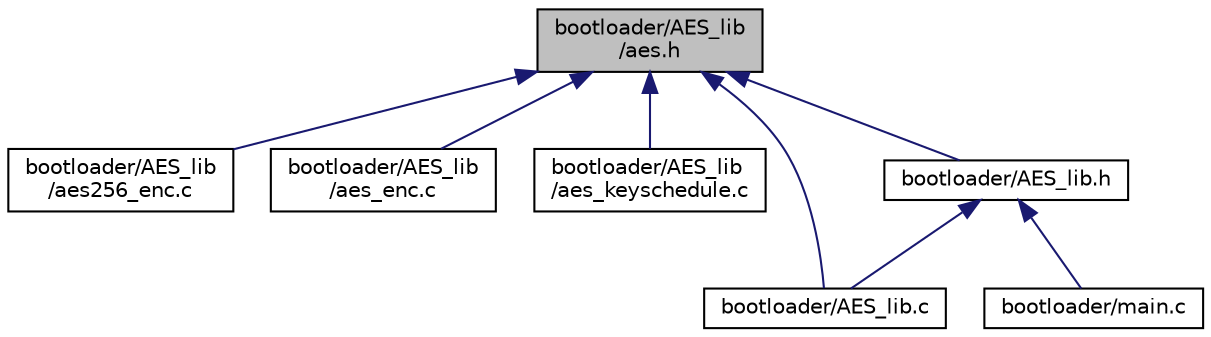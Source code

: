 digraph "bootloader/AES_lib/aes.h"
{
  edge [fontname="Helvetica",fontsize="10",labelfontname="Helvetica",labelfontsize="10"];
  node [fontname="Helvetica",fontsize="10",shape=record];
  Node6 [label="bootloader/AES_lib\l/aes.h",height=0.2,width=0.4,color="black", fillcolor="grey75", style="filled", fontcolor="black"];
  Node6 -> Node7 [dir="back",color="midnightblue",fontsize="10",style="solid",fontname="Helvetica"];
  Node7 [label="bootloader/AES_lib\l/aes256_enc.c",height=0.2,width=0.4,color="black", fillcolor="white", style="filled",URL="$bootloader_2_a_e_s__lib_2aes256__enc_8c.html"];
  Node6 -> Node8 [dir="back",color="midnightblue",fontsize="10",style="solid",fontname="Helvetica"];
  Node8 [label="bootloader/AES_lib\l/aes_enc.c",height=0.2,width=0.4,color="black", fillcolor="white", style="filled",URL="$bootloader_2_a_e_s__lib_2aes__enc_8c.html"];
  Node6 -> Node9 [dir="back",color="midnightblue",fontsize="10",style="solid",fontname="Helvetica"];
  Node9 [label="bootloader/AES_lib\l/aes_keyschedule.c",height=0.2,width=0.4,color="black", fillcolor="white", style="filled",URL="$bootloader_2_a_e_s__lib_2aes__keyschedule_8c.html"];
  Node6 -> Node10 [dir="back",color="midnightblue",fontsize="10",style="solid",fontname="Helvetica"];
  Node10 [label="bootloader/AES_lib.h",height=0.2,width=0.4,color="black", fillcolor="white", style="filled",URL="$bootloader_2_a_e_s__lib_8h.html"];
  Node10 -> Node11 [dir="back",color="midnightblue",fontsize="10",style="solid",fontname="Helvetica"];
  Node11 [label="bootloader/AES_lib.c",height=0.2,width=0.4,color="black", fillcolor="white", style="filled",URL="$bootloader_2_a_e_s__lib_8c.html"];
  Node10 -> Node12 [dir="back",color="midnightblue",fontsize="10",style="solid",fontname="Helvetica"];
  Node12 [label="bootloader/main.c",height=0.2,width=0.4,color="black", fillcolor="white", style="filled",URL="$bootloader_2main_8c.html"];
  Node6 -> Node11 [dir="back",color="midnightblue",fontsize="10",style="solid",fontname="Helvetica"];
}

